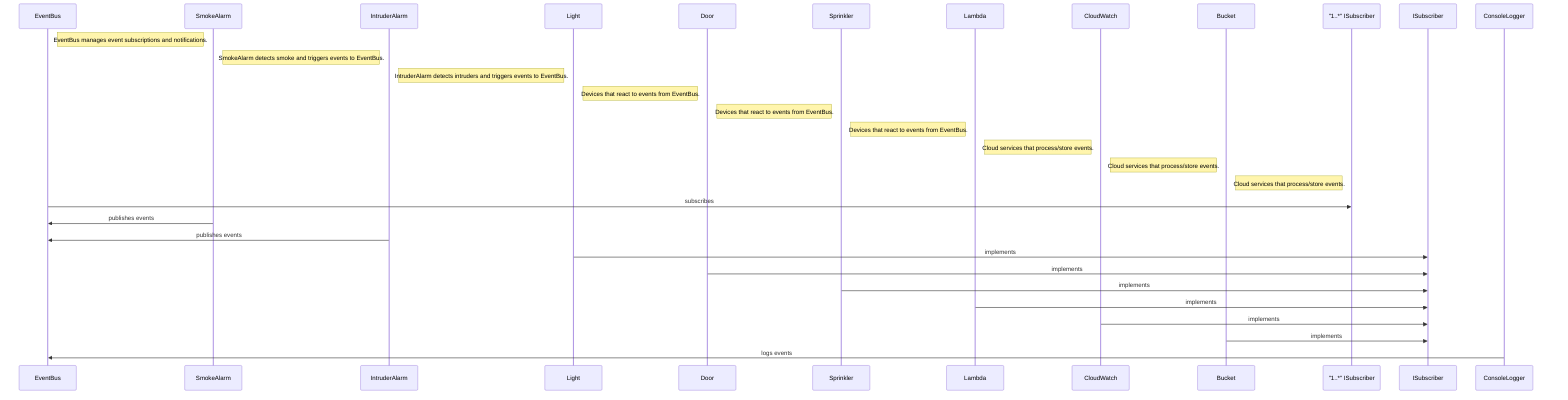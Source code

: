 sequenceDiagram
Note right of EventBus : EventBus manages event subscriptions and notifications.
Note right of SmokeAlarm : SmokeAlarm detects smoke and triggers events to EventBus.
Note right of IntruderAlarm : IntruderAlarm detects intruders and triggers events to EventBus.
Note right of Light : Devices that react to events from EventBus.
Note right of Door : Devices that react to events from EventBus.
Note right of Sprinkler : Devices that react to events from EventBus.
Note right of Lambda : Cloud services that process/store events.
Note right of CloudWatch : Cloud services that process/store events.
Note right of Bucket : Cloud services that process/store events.
EventBus ->> "1..*" ISubscriber : subscribes
SmokeAlarm ->> EventBus : publishes events
IntruderAlarm ->> EventBus : publishes events
Light ->> ISubscriber : implements
Door ->> ISubscriber : implements
Sprinkler ->> ISubscriber : implements
Lambda ->> ISubscriber : implements
CloudWatch ->> ISubscriber : implements
Bucket ->> ISubscriber : implements
ConsoleLogger ->> EventBus : logs events